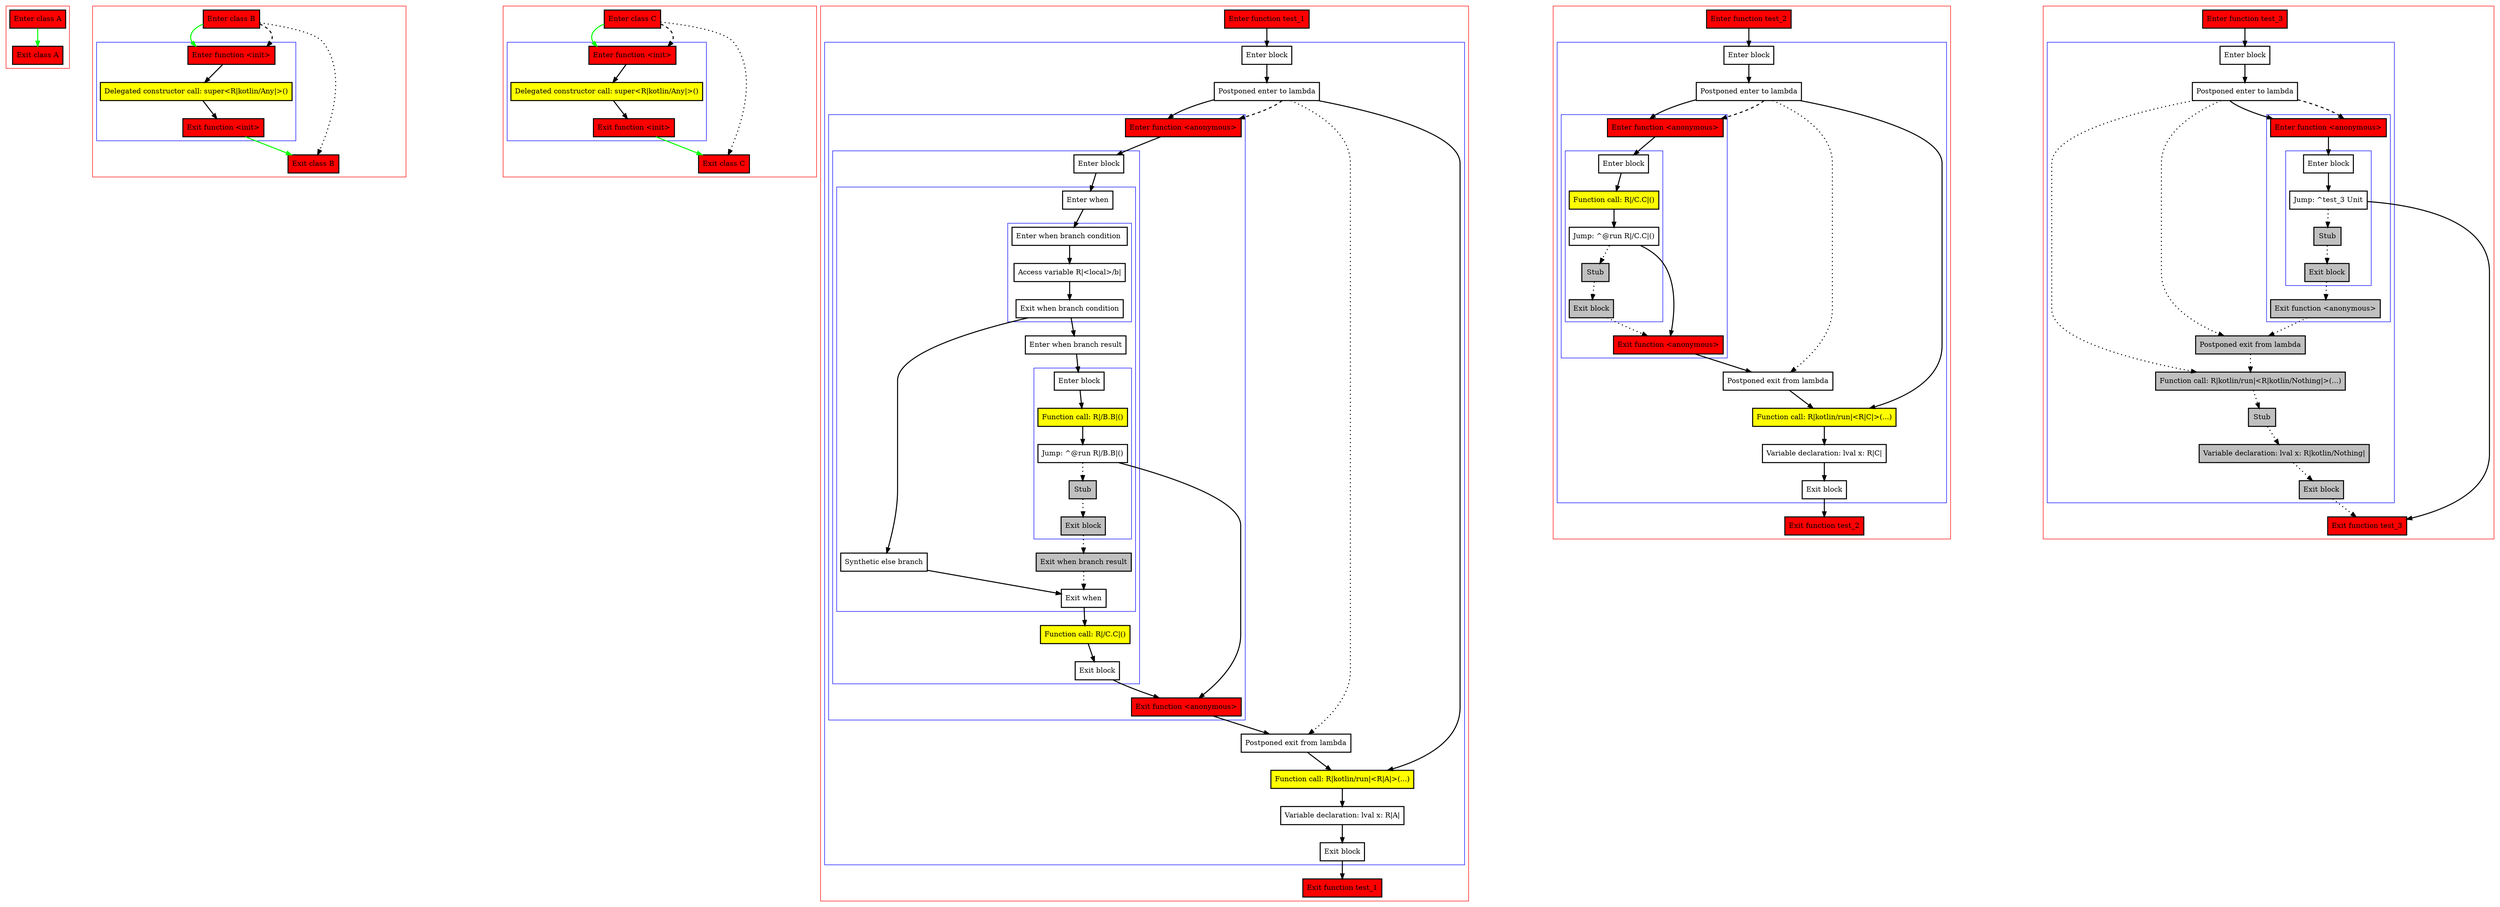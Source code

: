 digraph returnValuesFromLambda_kt {
    graph [nodesep=3]
    node [shape=box penwidth=2]
    edge [penwidth=2]

    subgraph cluster_0 {
        color=red
        0 [label="Enter class A" style="filled" fillcolor=red];
        1 [label="Exit class A" style="filled" fillcolor=red];
    }
    0 -> {1} [color=green];

    subgraph cluster_1 {
        color=red
        2 [label="Enter class B" style="filled" fillcolor=red];
        subgraph cluster_2 {
            color=blue
            3 [label="Enter function <init>" style="filled" fillcolor=red];
            4 [label="Delegated constructor call: super<R|kotlin/Any|>()" style="filled" fillcolor=yellow];
            5 [label="Exit function <init>" style="filled" fillcolor=red];
        }
        6 [label="Exit class B" style="filled" fillcolor=red];
    }
    2 -> {3} [color=green];
    2 -> {6} [style=dotted];
    2 -> {3} [style=dashed];
    3 -> {4};
    4 -> {5};
    5 -> {6} [color=green];

    subgraph cluster_3 {
        color=red
        7 [label="Enter class C" style="filled" fillcolor=red];
        subgraph cluster_4 {
            color=blue
            8 [label="Enter function <init>" style="filled" fillcolor=red];
            9 [label="Delegated constructor call: super<R|kotlin/Any|>()" style="filled" fillcolor=yellow];
            10 [label="Exit function <init>" style="filled" fillcolor=red];
        }
        11 [label="Exit class C" style="filled" fillcolor=red];
    }
    7 -> {8} [color=green];
    7 -> {11} [style=dotted];
    7 -> {8} [style=dashed];
    8 -> {9};
    9 -> {10};
    10 -> {11} [color=green];

    subgraph cluster_5 {
        color=red
        12 [label="Enter function test_1" style="filled" fillcolor=red];
        subgraph cluster_6 {
            color=blue
            13 [label="Enter block"];
            14 [label="Postponed enter to lambda"];
            subgraph cluster_7 {
                color=blue
                15 [label="Enter function <anonymous>" style="filled" fillcolor=red];
                subgraph cluster_8 {
                    color=blue
                    16 [label="Enter block"];
                    subgraph cluster_9 {
                        color=blue
                        17 [label="Enter when"];
                        subgraph cluster_10 {
                            color=blue
                            18 [label="Enter when branch condition "];
                            19 [label="Access variable R|<local>/b|"];
                            20 [label="Exit when branch condition"];
                        }
                        21 [label="Synthetic else branch"];
                        22 [label="Enter when branch result"];
                        subgraph cluster_11 {
                            color=blue
                            23 [label="Enter block"];
                            24 [label="Function call: R|/B.B|()" style="filled" fillcolor=yellow];
                            25 [label="Jump: ^@run R|/B.B|()"];
                            26 [label="Stub" style="filled" fillcolor=gray];
                            27 [label="Exit block" style="filled" fillcolor=gray];
                        }
                        28 [label="Exit when branch result" style="filled" fillcolor=gray];
                        29 [label="Exit when"];
                    }
                    30 [label="Function call: R|/C.C|()" style="filled" fillcolor=yellow];
                    31 [label="Exit block"];
                }
                32 [label="Exit function <anonymous>" style="filled" fillcolor=red];
            }
            33 [label="Postponed exit from lambda"];
            34 [label="Function call: R|kotlin/run|<R|A|>(...)" style="filled" fillcolor=yellow];
            35 [label="Variable declaration: lval x: R|A|"];
            36 [label="Exit block"];
        }
        37 [label="Exit function test_1" style="filled" fillcolor=red];
    }
    12 -> {13};
    13 -> {14};
    14 -> {15 34};
    14 -> {33} [style=dotted];
    14 -> {15} [style=dashed];
    15 -> {16};
    16 -> {17};
    17 -> {18};
    18 -> {19};
    19 -> {20};
    20 -> {21 22};
    21 -> {29};
    22 -> {23};
    23 -> {24};
    24 -> {25};
    25 -> {32};
    25 -> {26} [style=dotted];
    26 -> {27} [style=dotted];
    27 -> {28} [style=dotted];
    28 -> {29} [style=dotted];
    29 -> {30};
    30 -> {31};
    31 -> {32};
    32 -> {33};
    33 -> {34};
    34 -> {35};
    35 -> {36};
    36 -> {37};

    subgraph cluster_12 {
        color=red
        38 [label="Enter function test_2" style="filled" fillcolor=red];
        subgraph cluster_13 {
            color=blue
            39 [label="Enter block"];
            40 [label="Postponed enter to lambda"];
            subgraph cluster_14 {
                color=blue
                41 [label="Enter function <anonymous>" style="filled" fillcolor=red];
                subgraph cluster_15 {
                    color=blue
                    42 [label="Enter block"];
                    43 [label="Function call: R|/C.C|()" style="filled" fillcolor=yellow];
                    44 [label="Jump: ^@run R|/C.C|()"];
                    45 [label="Stub" style="filled" fillcolor=gray];
                    46 [label="Exit block" style="filled" fillcolor=gray];
                }
                47 [label="Exit function <anonymous>" style="filled" fillcolor=red];
            }
            48 [label="Postponed exit from lambda"];
            49 [label="Function call: R|kotlin/run|<R|C|>(...)" style="filled" fillcolor=yellow];
            50 [label="Variable declaration: lval x: R|C|"];
            51 [label="Exit block"];
        }
        52 [label="Exit function test_2" style="filled" fillcolor=red];
    }
    38 -> {39};
    39 -> {40};
    40 -> {41 49};
    40 -> {48} [style=dotted];
    40 -> {41} [style=dashed];
    41 -> {42};
    42 -> {43};
    43 -> {44};
    44 -> {47};
    44 -> {45} [style=dotted];
    45 -> {46} [style=dotted];
    46 -> {47} [style=dotted];
    47 -> {48};
    48 -> {49};
    49 -> {50};
    50 -> {51};
    51 -> {52};

    subgraph cluster_16 {
        color=red
        53 [label="Enter function test_3" style="filled" fillcolor=red];
        subgraph cluster_17 {
            color=blue
            54 [label="Enter block"];
            55 [label="Postponed enter to lambda"];
            subgraph cluster_18 {
                color=blue
                56 [label="Enter function <anonymous>" style="filled" fillcolor=red];
                subgraph cluster_19 {
                    color=blue
                    57 [label="Enter block"];
                    58 [label="Jump: ^test_3 Unit"];
                    59 [label="Stub" style="filled" fillcolor=gray];
                    60 [label="Exit block" style="filled" fillcolor=gray];
                }
                61 [label="Exit function <anonymous>" style="filled" fillcolor=gray];
            }
            62 [label="Postponed exit from lambda" style="filled" fillcolor=gray];
            63 [label="Function call: R|kotlin/run|<R|kotlin/Nothing|>(...)" style="filled" fillcolor=gray];
            64 [label="Stub" style="filled" fillcolor=gray];
            65 [label="Variable declaration: lval x: R|kotlin/Nothing|" style="filled" fillcolor=gray];
            66 [label="Exit block" style="filled" fillcolor=gray];
        }
        67 [label="Exit function test_3" style="filled" fillcolor=red];
    }
    53 -> {54};
    54 -> {55};
    55 -> {56};
    55 -> {62 63} [style=dotted];
    55 -> {56} [style=dashed];
    56 -> {57};
    57 -> {58};
    58 -> {67};
    58 -> {59} [style=dotted];
    59 -> {60} [style=dotted];
    60 -> {61} [style=dotted];
    61 -> {62} [style=dotted];
    62 -> {63} [style=dotted];
    63 -> {64} [style=dotted];
    64 -> {65} [style=dotted];
    65 -> {66} [style=dotted];
    66 -> {67} [style=dotted];

}
